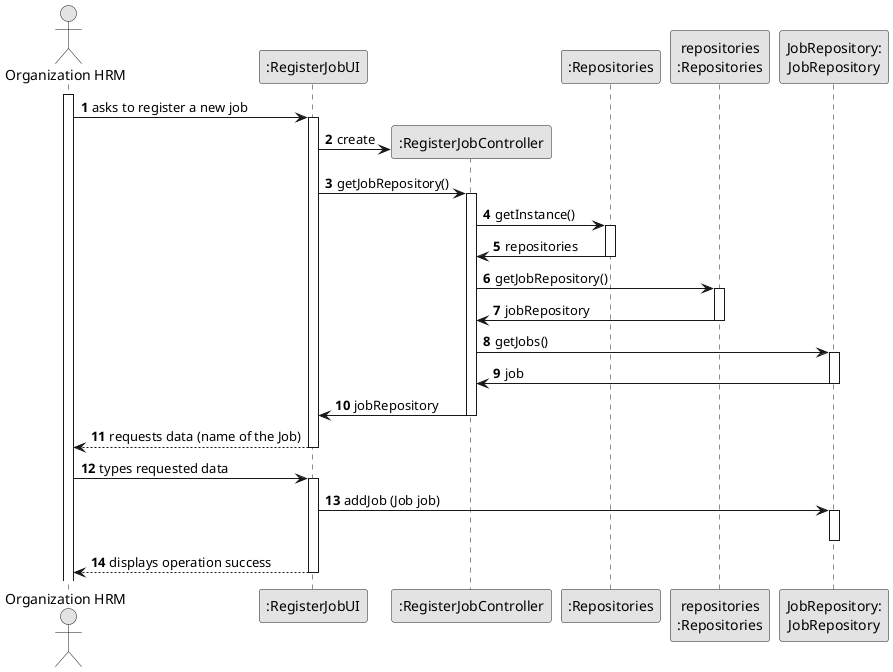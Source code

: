 @startuml
skinparam monochrome true
skinparam packageStyle rectangle
skinparam shadowing false

autonumber

'hide footbox
actor "Organization HRM" as HRM
participant ":RegisterJobUI" as UI
participant ":RegisterJobController" as CTRL
participant ":Repositories" as RepositorySingleton
participant "repositories\n:Repositories" as PLAT
participant "JobRepository:\nJobRepository" as JobRepository


activate HRM

     HRM -> UI : asks to register a new job

     activate UI

            UI -> CTRL** : create
            UI -> CTRL : getJobRepository()

     activate CTRL

            CTRL -> RepositorySingleton : getInstance()

     activate RepositorySingleton

            RepositorySingleton -> CTRL : repositories

     deactivate RepositorySingleton

            CTRL -> PLAT : getJobRepository()

     activate PLAT

            PLAT -> CTRL : jobRepository
     deactivate PLAT

            CTRL -> JobRepository : getJobs()
     activate JobRepository

            JobRepository -> CTRL : job

     deactivate JobRepository
            CTRL -> UI : jobRepository
     deactivate CTRL
     UI --> HRM : requests data (name of the Job)
     deactivate UI

     HRM -> UI : types requested data
     activate UI

            UI -> JobRepository: addJob (Job job)

     activate JobRepository
     deactivate JobRepository

     UI --> HRM : displays operation success
     deactivate UI

 @enduml